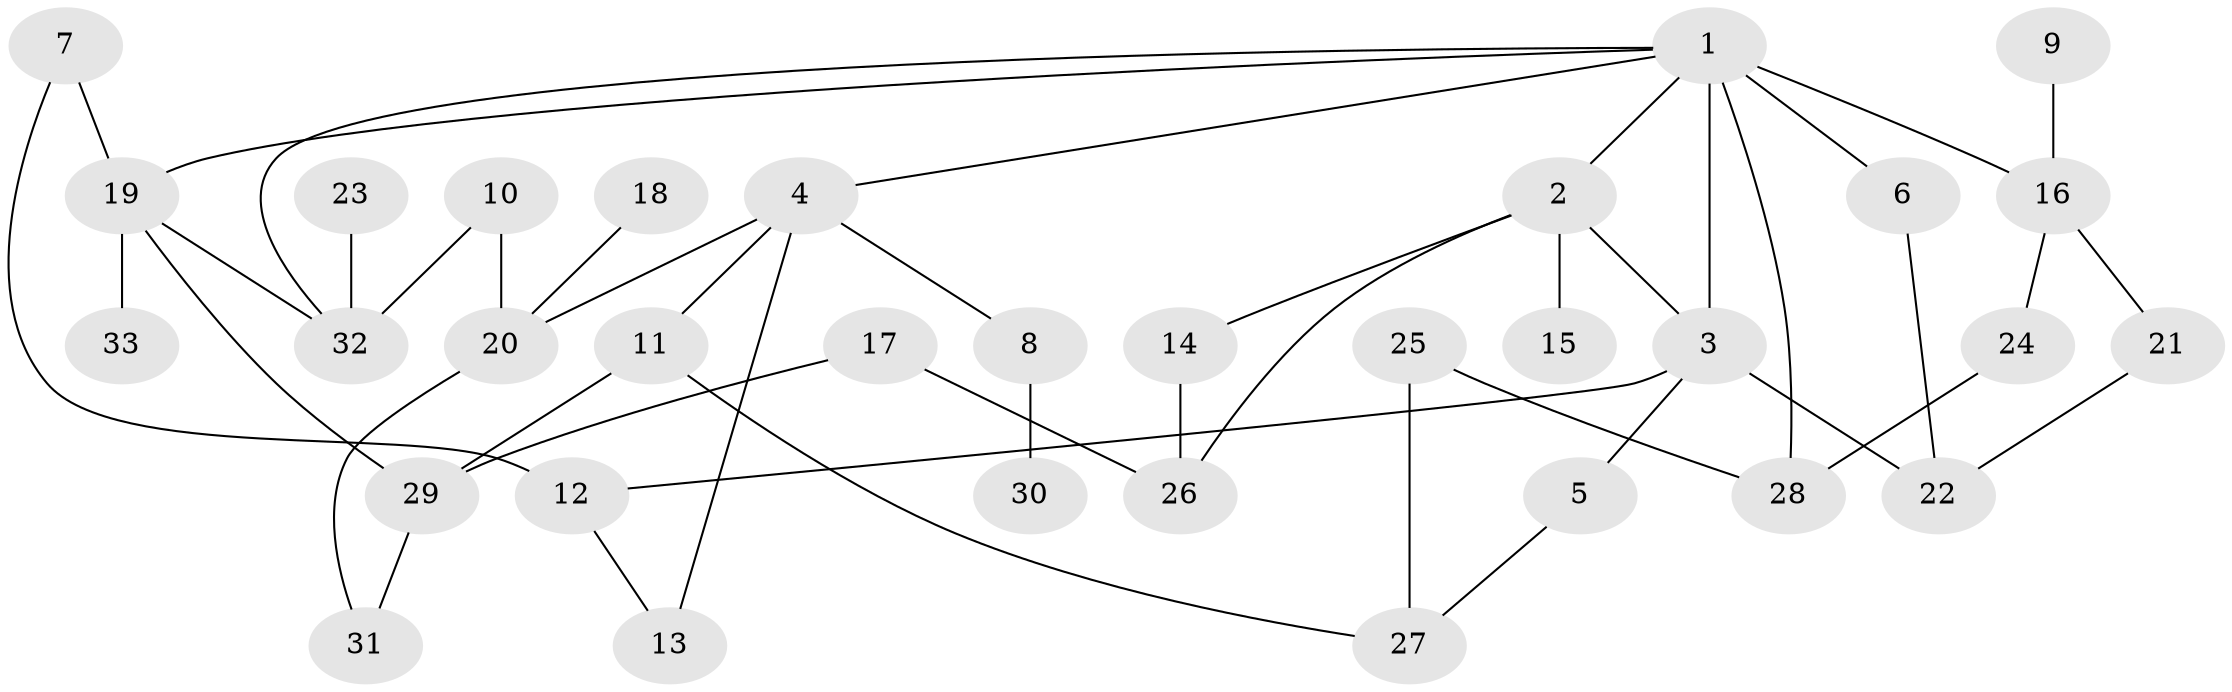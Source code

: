 // original degree distribution, {6: 0.045454545454545456, 5: 0.07575757575757576, 3: 0.16666666666666666, 1: 0.30303030303030304, 4: 0.09090909090909091, 2: 0.3181818181818182}
// Generated by graph-tools (version 1.1) at 2025/01/03/09/25 03:01:06]
// undirected, 33 vertices, 46 edges
graph export_dot {
graph [start="1"]
  node [color=gray90,style=filled];
  1;
  2;
  3;
  4;
  5;
  6;
  7;
  8;
  9;
  10;
  11;
  12;
  13;
  14;
  15;
  16;
  17;
  18;
  19;
  20;
  21;
  22;
  23;
  24;
  25;
  26;
  27;
  28;
  29;
  30;
  31;
  32;
  33;
  1 -- 2 [weight=1.0];
  1 -- 3 [weight=1.0];
  1 -- 4 [weight=1.0];
  1 -- 6 [weight=1.0];
  1 -- 16 [weight=2.0];
  1 -- 19 [weight=1.0];
  1 -- 28 [weight=1.0];
  1 -- 32 [weight=1.0];
  2 -- 3 [weight=1.0];
  2 -- 14 [weight=1.0];
  2 -- 15 [weight=1.0];
  2 -- 26 [weight=1.0];
  3 -- 5 [weight=1.0];
  3 -- 12 [weight=1.0];
  3 -- 22 [weight=1.0];
  4 -- 8 [weight=1.0];
  4 -- 11 [weight=1.0];
  4 -- 13 [weight=1.0];
  4 -- 20 [weight=1.0];
  5 -- 27 [weight=1.0];
  6 -- 22 [weight=1.0];
  7 -- 12 [weight=1.0];
  7 -- 19 [weight=1.0];
  8 -- 30 [weight=1.0];
  9 -- 16 [weight=1.0];
  10 -- 20 [weight=1.0];
  10 -- 32 [weight=1.0];
  11 -- 27 [weight=1.0];
  11 -- 29 [weight=1.0];
  12 -- 13 [weight=1.0];
  14 -- 26 [weight=1.0];
  16 -- 21 [weight=1.0];
  16 -- 24 [weight=1.0];
  17 -- 26 [weight=1.0];
  17 -- 29 [weight=1.0];
  18 -- 20 [weight=2.0];
  19 -- 29 [weight=1.0];
  19 -- 32 [weight=1.0];
  19 -- 33 [weight=1.0];
  20 -- 31 [weight=1.0];
  21 -- 22 [weight=1.0];
  23 -- 32 [weight=1.0];
  24 -- 28 [weight=1.0];
  25 -- 27 [weight=1.0];
  25 -- 28 [weight=1.0];
  29 -- 31 [weight=1.0];
}
